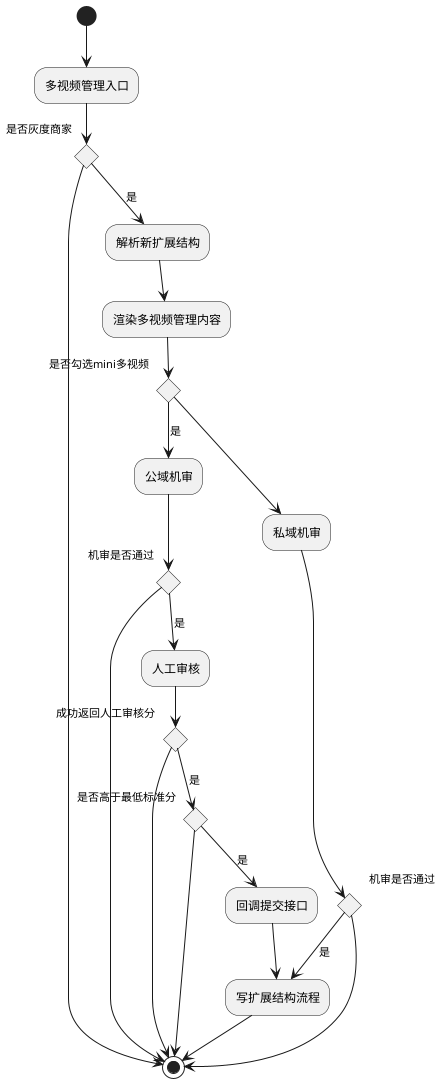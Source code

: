 @startuml
(*)  --> "多视频管理入口"
If "是否灰度商家" then
--> [是] "解析新扩展结构"
--> "渲染多视频管理内容"
    If "是否勾选mini多视频" then
    --> [是] "公域机审"
        If "机审是否通过" then
        --> [是] "人工审核"
        If "成功返回人工审核分" then
            --> [是] If "是否高于最低标准分" then
                --> [是] "回调提交接口"
                --> "写扩展结构流程"
                -->(*)
                else
                -->(*)
                Endif
            else
            -->(*)
            Endif
        else
        -->(*)
        Endif
    else
    --> "私域机审"
        If "机审是否通过" then
        --> [是]"写扩展结构流程"
        else
        -->(*)
        Endif
    Endif
else
Endif
-->(*)
@enduml